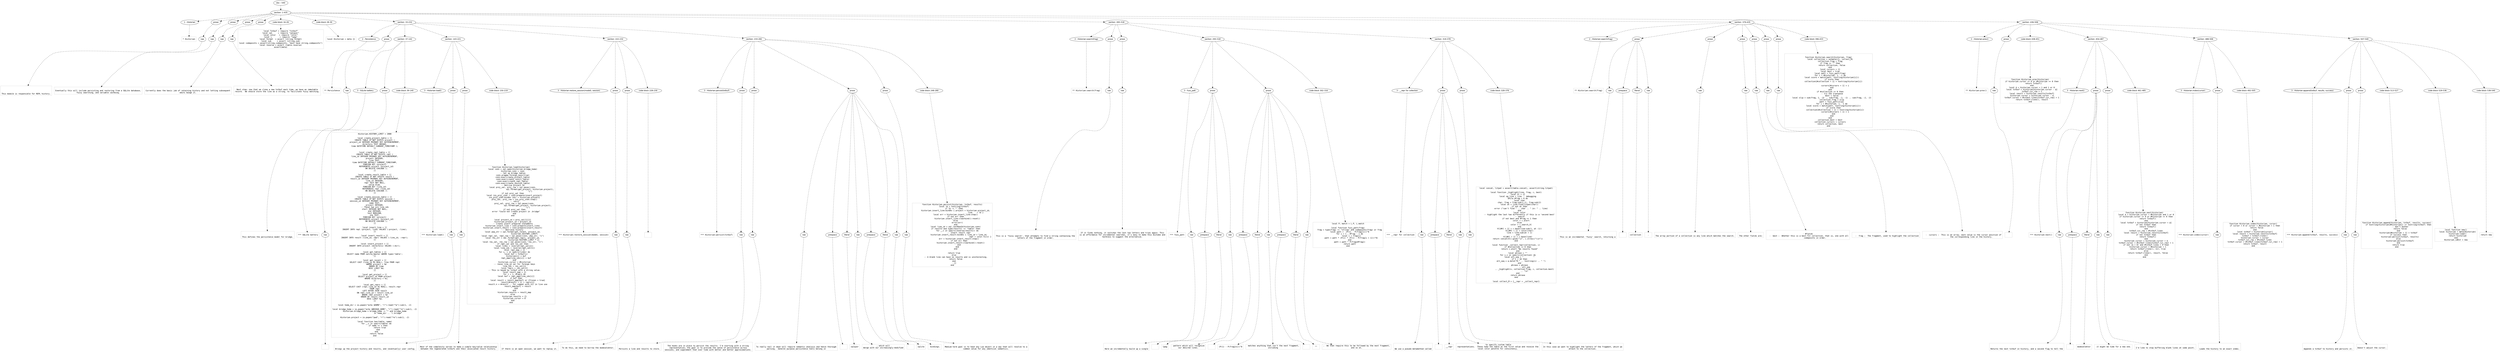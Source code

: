 digraph lpegNode {

node [fontname=Helvetica]
edge [style=dashed]

doc_0 [label="doc - 540"]


doc_0 -> { section_1}
{rank=same; section_1}

section_1 [label="section: 1-435"]


// END RANK doc_0

section_1 -> { header_2 prose_3 prose_4 prose_5 prose_6 codeblock_7 codeblock_8 section_9 section_10 section_11 section_12}
{rank=same; header_2 prose_3 prose_4 prose_5 prose_6 codeblock_7 codeblock_8 section_9 section_10 section_11 section_12}

header_2 [label="1 : Historian"]

prose_3 [label="prose"]

prose_4 [label="prose"]

prose_5 [label="prose"]

prose_6 [label="prose"]

codeblock_7 [label="code block 16-26"]

codeblock_8 [label="code block 28-30"]

section_9 [label="section: 33-232"]

section_10 [label="section: 283-318"]

section_11 [label="section: 379-435"]

section_12 [label="section: 436-506"]


// END RANK section_1

header_2 -> leaf_13
leaf_13  [color=Gray,shape=rectangle,fontname=Inconsolata,label="* Historian"]
// END RANK header_2

prose_3 -> { raw_14}
{rank=same; raw_14}

raw_14 [label="raw"]


// END RANK prose_3

raw_14 -> leaf_15
leaf_15  [color=Gray,shape=rectangle,fontname=Inconsolata,label="


This module is responsible for REPL history.
"]
// END RANK raw_14

prose_4 -> { raw_16}
{rank=same; raw_16}

raw_16 [label="raw"]


// END RANK prose_4

raw_16 -> leaf_17
leaf_17  [color=Gray,shape=rectangle,fontname=Inconsolata,label="
Eventually this will include persisting and restoring from a SQLite database,
fuzzy searching, and variable cacheing.
"]
// END RANK raw_16

prose_5 -> { raw_18}
{rank=same; raw_18}

raw_18 [label="raw"]


// END RANK prose_5

raw_18 -> leaf_19
leaf_19  [color=Gray,shape=rectangle,fontname=Inconsolata,label="
Currently does the basic job of retaining history and not letting subsequent
edits munge it.
"]
// END RANK raw_18

prose_6 -> { raw_20}
{rank=same; raw_20}

raw_20 [label="raw"]


// END RANK prose_6

raw_20 -> leaf_21
leaf_21  [color=Gray,shape=rectangle,fontname=Inconsolata,label="
Next step: now that we clone a new txtbuf each time, we have an immutable
record.  We should store the line as a string, to facilitate fuzzy matching.

"]
// END RANK raw_20

codeblock_7 -> leaf_22
leaf_22  [color=Gray,shape=rectangle,fontname=Inconsolata,label="local Txtbuf = require \"txtbuf\"
local sql     = require \"sqlayer\"
local color   = require \"color\"
local L       = require \"lpeg\"
local format  = assert (string.format)
local sub     = assert (string.sub)
local codepoints = assert(string.codepoints, \"must have string.codepoints\")
local reverse = assert (table.reverse)
assert(meta)"]
// END RANK codeblock_7

codeblock_8 -> leaf_23
leaf_23  [color=Gray,shape=rectangle,fontname=Inconsolata,label="local Historian = meta {}"]
// END RANK codeblock_8

section_9 -> { header_24 prose_25 section_26 section_27 section_28 section_29}
{rank=same; header_24 prose_25 section_26 section_27 section_28 section_29}

header_24 [label="2 : Persistence"]

prose_25 [label="prose"]

section_26 [label="section: 37-142"]

section_27 [label="section: 143-221"]

section_28 [label="section: 222-232"]

section_29 [label="section: 233-282"]


// END RANK section_9

header_24 -> leaf_30
leaf_30  [color=Gray,shape=rectangle,fontname=Inconsolata,label="** Persistence"]
// END RANK header_24

prose_25 -> { raw_31}
{rank=same; raw_31}

raw_31 [label="raw"]


// END RANK prose_25

raw_31 -> leaf_32
leaf_32  [color=Gray,shape=rectangle,fontname=Inconsolata,label="

This defines the persistence model for bridge.
"]
// END RANK raw_31

section_26 -> { header_33 prose_34 codeblock_35}
{rank=same; header_33 prose_34 codeblock_35}

header_33 [label="3 : SQLite battery"]

prose_34 [label="prose"]

codeblock_35 [label="code block 39-140"]


// END RANK section_26

header_33 -> leaf_36
leaf_36  [color=Gray,shape=rectangle,fontname=Inconsolata,label="*** SQLite battery"]
// END RANK header_33

prose_34 -> { raw_37}
{rank=same; raw_37}

raw_37 [label="raw"]


// END RANK prose_34

raw_37 -> leaf_38
leaf_38  [color=Gray,shape=rectangle,fontname=Inconsolata,label="
"]
// END RANK raw_37

codeblock_35 -> leaf_39
leaf_39  [color=Gray,shape=rectangle,fontname=Inconsolata,label="Historian.HISTORY_LIMIT = 2000

local create_project_table = [[
CREATE TABLE IF NOT EXISTS project (
project_id INTEGER PRIMARY KEY AUTOINCREMENT,
directory TEXT UNIQUE,
time DATETIME DEFAULT CURRENT_TIMESTAMP );
]]

local create_repl_table = [[
CREATE TABLE IF NOT EXISTS repl (
line_id INTEGER PRIMARY KEY AUTOINCREMENT,
project INTEGER,
line TEXT,
time DATETIME DEFAULT CURRENT_TIMESTAMP,
FOREIGN KEY (project)
   REFERENCES project (project_id)
   ON DELETE CASCADE );
]]

local create_result_table = [[
CREATE TABLE IF NOT EXISTS result (
result_id INTEGER PRIMARY KEY AUTOINCREMENT,
line_id INTEGER,
repr text NOT NULL,
value blob,
FOREIGN KEY (line_id)
   REFERENCES repl (line_id)
   ON DELETE CASCADE );
]]

local create_session_table = [[
CREATE TABLE IF NOT EXISTS session (
session_id INTEGER PRIMARY KEY AUTOINCREMENT,
name TEXT,
project INTEGER,
-- These two are line_ids
start INTEGER NOT NULL,
end INTEGER,
test BOOLEAN,
sha TEXT,
FOREIGN KEY (project)
   REFERENCES project (project_id)
   ON DELETE CASCADE );
]]

local insert_line = [[
INSERT INTO repl (project, line) VALUES (:project, :line);
]]

local insert_result = [[
INSERT INTO result (line_id, repr) VALUES (:line_id, :repr);
]]

local insert_project = [[
INSERT INTO project (directory) VALUES (:dir);
]]

local get_tables = [[
SELECT name FROM sqlite_master WHERE type='table';
]]

local get_recent = [[
SELECT CAST (line_id AS REAL), line FROM repl
   WHERE project = %d
   ORDER BY time
   DESC LIMIT %d;
]]

local get_project = [[
SELECT project_id FROM project
   WHERE directory = %s;
]]

local get_reprs = [[
SELECT CAST (repl.line_id AS REAL), result.repr
FROM repl
LEFT OUTER JOIN result
ON repl.line_id = result.line_id
WHERE repl.project = %d
ORDER BY result.result_id
DESC LIMIT %d;
]]

local home_dir = io.popen(\"echo $HOME\", \"r\"):read(\"*a\"):sub(1, -2)

local bridge_home = io.popen(\"echo $BRIDGE_HOME\", \"r\"):read(\"*a\"):sub(1, -2)
Historian.bridge_home = bridge_home ~= \"\" and bridge_home
                        or home_dir .. \"/.bridge\"

Historian.project = io.popen(\"pwd\", \"r\"):read(\"*a\"):sub(1, -2)

local function has(table, name)
   for _,v in ipairs(table) do
      if name == v then
         return true
      end
   end
   return false
end"]
// END RANK codeblock_35

section_27 -> { header_40 prose_41 prose_42 codeblock_43}
{rank=same; header_40 prose_41 prose_42 codeblock_43}

header_40 [label="3 : Historian:load()"]

prose_41 [label="prose"]

prose_42 [label="prose"]

codeblock_43 [label="code block 150-219"]


// END RANK section_27

header_40 -> leaf_44
leaf_44  [color=Gray,shape=rectangle,fontname=Inconsolata,label="*** Historian:load()"]
// END RANK header_40

prose_41 -> { raw_45}
{rank=same; raw_45}

raw_45 [label="raw"]


// END RANK prose_41

raw_45 -> leaf_46
leaf_46  [color=Gray,shape=rectangle,fontname=Inconsolata,label="

Brings up the project history and results, and (eventually) user config.
"]
// END RANK raw_45

prose_42 -> { raw_47}
{rank=same; raw_47}

raw_47 [label="raw"]


// END RANK prose_42

raw_47 -> leaf_48
leaf_48  [color=Gray,shape=rectangle,fontname=Inconsolata,label="
Most of the complexity serves to make a simple key/value relationship
between the regenerated txtbufs and their associated result history.
"]
// END RANK raw_47

codeblock_43 -> leaf_49
leaf_49  [color=Gray,shape=rectangle,fontname=Inconsolata,label="function Historian.load(historian)
   local conn = sql.open(historian.bridge_home)
   historian.conn = conn
   -- Set up bridge tables
   conn.pragma.foreign_keys(true)
   conn:exec(create_project_table)
   conn:exec(create_result_table)
   conn:exec(create_repl_table)
   conn:exec(create_session_table)
   -- Retrive project id
   local proj_val, proj_row = sql.pexec(conn,
                                  sql.format(get_project, historian.project),
                                  \"i\")
   if not proj_val then
      local ins_proj_stmt = conn:prepare(insert_project)
      ins_proj_stmt:bindkv {dir = historian.project}
      proj_val, proj_row = ins_proj_stmt:step()
      -- retry
      proj_val, proj_row = sql.pexec(conn,
                              sql.format(get_project, historian.project),
                              \"i\")
      if not proj_val then
         error \"Could not create project in .bridge\"
      end
   end

   local project_id = proj_val[1][1]
   historian.project_id = project_id
   -- Create insert prepared statements
   historian.insert_line = conn:prepare(insert_line)
   historian.insert_result = conn:prepare(insert_result)
   -- Retrieve history
   local pop_str = sql.format(get_recent, project_id,
                        historian.HISTORY_LIMIT)
   local repl_val, repl_row = sql.pexec(conn, pop_str, \"i\")
   local res_str = sql.format(get_reprs, project_id,
                       historian.HISTORY_LIMIT * 2)
   local res_val, res_row = sql.pexec(conn, res_str, \"i\")
   if repl_val and res_val then
      local lines = reverse(repl_val[2])
      local line_ids = reverse(repl_val[1])
      local repl_map = {}
      for i, v in ipairs(lines) do
         local buf = Txtbuf(v)
         historian[i] = buf
         repl_map[line_ids[i]] = buf
      end
      historian.cursor = #historian
      -- reuse line_id var for foreign keys
      line_ids = res_val[1]
      local reprs = res_val[2]
      -- This is keyed by txtbuf with a string value.
      local result_map = {}
      for i = 1, #reprs do
         local buf = repl_map[line_ids[i]]
         if buf then
            local result = result_map[buf] or {frozen = true}
            result[#result + 1] = reprs[i]
            result.n = #result -- for compat with nil in live use
            result_map[buf] = result
         end
      end
      historian.results = result_map
   else
      historian.results = {}
      historian.cursor = 0
   end
end"]
// END RANK codeblock_43

section_28 -> { header_50 prose_51 prose_52 codeblock_53}
{rank=same; header_50 prose_51 prose_52 codeblock_53}

header_50 [label="3 : Historian:restore_session(modeS, session)"]

prose_51 [label="prose"]

prose_52 [label="prose"]

codeblock_53 [label="code block 228-230"]


// END RANK section_28

header_50 -> leaf_54
leaf_54  [color=Gray,shape=rectangle,fontname=Inconsolata,label="*** Historian:restore_session(modeS, session)"]
// END RANK header_50

prose_51 -> { raw_55}
{rank=same; raw_55}

raw_55 [label="raw"]


// END RANK prose_51

raw_55 -> leaf_56
leaf_56  [color=Gray,shape=rectangle,fontname=Inconsolata,label="

If there is an open session, we want to replay it.
"]
// END RANK raw_55

prose_52 -> { raw_57}
{rank=same; raw_57}

raw_57 [label="raw"]


// END RANK prose_52

raw_57 -> leaf_58
leaf_58  [color=Gray,shape=rectangle,fontname=Inconsolata,label="
To do this, we need to borrow the modeselektor.
"]
// END RANK raw_57

codeblock_53 -> leaf_59
leaf_59  [color=Gray,shape=rectangle,fontname=Inconsolata,label=""]
// END RANK codeblock_53

section_29 -> { header_60 prose_61 prose_62 prose_63 prose_64 codeblock_65}
{rank=same; header_60 prose_61 prose_62 prose_63 prose_64 codeblock_65}

header_60 [label="3 : Historian:persist(txtbuf)"]

prose_61 [label="prose"]

prose_62 [label="prose"]

prose_63 [label="prose"]

prose_64 [label="prose"]

codeblock_65 [label="code block 248-280"]


// END RANK section_29

header_60 -> leaf_66
leaf_66  [color=Gray,shape=rectangle,fontname=Inconsolata,label="*** Historian:persist(txtbuf)"]
// END RANK header_60

prose_61 -> { raw_67}
{rank=same; raw_67}

raw_67 [label="raw"]


// END RANK prose_61

raw_67 -> leaf_68
leaf_68  [color=Gray,shape=rectangle,fontname=Inconsolata,label="

Persists a line and results to store.
"]
// END RANK raw_67

prose_62 -> { raw_69}
{rank=same; raw_69}

raw_69 [label="raw"]


// END RANK prose_62

raw_69 -> leaf_70
leaf_70  [color=Gray,shape=rectangle,fontname=Inconsolata,label="
The hooks are in place to persist the results. I'm starting with a string
representation; the goal is to provide the sense of persistence across
sessions, and supplement that over time with better and better approximations.
"]
// END RANK raw_69

prose_63 -> { raw_71 prespace_72 literal_73 raw_74 prespace_75 literal_76 raw_77}
{rank=same; raw_71 prespace_72 literal_73 raw_74 prespace_75 literal_76 raw_77}

raw_71 [label="raw"]

prespace_72 [label="prespace"]

literal_73 [label="literal"]

raw_74 [label="raw"]

prespace_75 [label="prespace"]

literal_76 [label="literal"]

raw_77 [label="raw"]


// END RANK prose_63

raw_71 -> leaf_78
leaf_78  [color=Gray,shape=rectangle,fontname=Inconsolata,label="
To really nail it down will require semantic analysis and hence thorough
parsing.  General-purpose persistence tools belong in"]
// END RANK raw_71

prespace_72 -> leaf_79
leaf_79  [color=Gray,shape=rectangle,fontname=Inconsolata,label=" "]
// END RANK prespace_72

literal_73 -> leaf_80
leaf_80  [color=Gray,shape=rectangle,fontname=Inconsolata,label="sqlayer"]
// END RANK literal_73

raw_74 -> leaf_81
leaf_81  [color=Gray,shape=rectangle,fontname=Inconsolata,label=", which will
merge with our increasingly-modified"]
// END RANK raw_74

prespace_75 -> leaf_82
leaf_82  [color=Gray,shape=rectangle,fontname=Inconsolata,label=" "]
// END RANK prespace_75

literal_76 -> leaf_83
leaf_83  [color=Gray,shape=rectangle,fontname=Inconsolata,label="sqlite"]
// END RANK literal_76

raw_77 -> leaf_84
leaf_84  [color=Gray,shape=rectangle,fontname=Inconsolata,label=" bindings.
"]
// END RANK raw_77

prose_64 -> { raw_85}
{rank=same; raw_85}

raw_85 [label="raw"]


// END RANK prose_64

raw_85 -> leaf_86
leaf_86  [color=Gray,shape=rectangle,fontname=Inconsolata,label="
Medium-term goal is to hash any Lua object in a way that will resolve to a
common value for any identical semantics.
"]
// END RANK raw_85

codeblock_65 -> leaf_87
leaf_87  [color=Gray,shape=rectangle,fontname=Inconsolata,label="function Historian.persist(historian, txtbuf, results)
   local lb = tostring(txtbuf)
   if lb ~= \"\" then
      historian.insert_line:bindkv { project = historian.project_id,
                                          line    = lb }
      local err = historian.insert_line:step()
      if not err then
         historian.insert_line:clearbind():reset()
      else
         error(err)
      end
      local line_id = sql.lastRowId(historian.conn)
      if results and type(results) == \"table\" then
         for _,v in ipairs(reverse(results)) do
            -- insert result repr
            historian.insert_result:bindkv { line_id = line_id,
                                                  repr = color.ts(v) }
            err = historian.insert_result:step()
            if not err then
               historian.insert_result:clearbind():reset()
            end
         end
      end

   return true
   else
      -- A blank line can have no results and is uninteresting.
      return false
   end
   --]]
end"]
// END RANK codeblock_65

section_10 -> { header_88 prose_89 prose_90 section_91 section_92}
{rank=same; header_88 prose_89 prose_90 section_91 section_92}

header_88 [label="2 : Historian:search(frag)"]

prose_89 [label="prose"]

prose_90 [label="prose"]

section_91 [label="section: 293-318"]

section_92 [label="section: 319-378"]


// END RANK section_10

header_88 -> leaf_93
leaf_93  [color=Gray,shape=rectangle,fontname=Inconsolata,label="** Historian:search(frag)"]
// END RANK header_88

prose_89 -> { raw_94}
{rank=same; raw_94}

raw_94 [label="raw"]


// END RANK prose_89

raw_94 -> leaf_95
leaf_95  [color=Gray,shape=rectangle,fontname=Inconsolata,label="

This is a 'fuzzy search', that attempts to find a string containing the
letters of the fragment in order.
"]
// END RANK raw_94

prose_90 -> { raw_96}
{rank=same; raw_96}

raw_96 [label="raw"]


// END RANK prose_90

raw_96 -> leaf_97
leaf_97  [color=Gray,shape=rectangle,fontname=Inconsolata,label="
If it finds nothing, it switches the last two letters and tries again. This
is an affordance for incremental searches, it's easy to make this mistake and
harmless to suggest the alternative.

"]
// END RANK raw_96

section_91 -> { header_98 prose_99 prose_100 codeblock_101}
{rank=same; header_98 prose_99 prose_100 codeblock_101}

header_98 [label="3 : fuss_patt"]

prose_99 [label="prose"]

prose_100 [label="prose"]

codeblock_101 [label="code block 302-316"]


// END RANK section_91

header_98 -> leaf_102
leaf_102  [color=Gray,shape=rectangle,fontname=Inconsolata,label="*** fuss_patt"]
// END RANK header_98

prose_99 -> { raw_103 prespace_104 literal_105 raw_106}
{rank=same; raw_103 prespace_104 literal_105 raw_106}

raw_103 [label="raw"]

prespace_104 [label="prespace"]

literal_105 [label="literal"]

raw_106 [label="raw"]


// END RANK prose_99

raw_103 -> leaf_107
leaf_107  [color=Gray,shape=rectangle,fontname=Inconsolata,label="

Here we incrementally build up a single"]
// END RANK raw_103

prespace_104 -> leaf_108
leaf_108  [color=Gray,shape=rectangle,fontname=Inconsolata,label=" "]
// END RANK prespace_104

literal_105 -> leaf_109
leaf_109  [color=Gray,shape=rectangle,fontname=Inconsolata,label="lpeg"]
// END RANK literal_105

raw_106 -> leaf_110
leaf_110  [color=Gray,shape=rectangle,fontname=Inconsolata,label=" pattern which will recognize
our desired lines.
"]
// END RANK raw_106

prose_100 -> { prespace_111 literal_112 raw_113 prespace_114 literal_115 raw_116}
{rank=same; prespace_111 literal_112 raw_113 prespace_114 literal_115 raw_116}

prespace_111 [label="prespace"]

literal_112 [label="literal"]

raw_113 [label="raw"]

prespace_114 [label="prespace"]

literal_115 [label="literal"]

raw_116 [label="raw"]


// END RANK prose_100

prespace_111 -> leaf_117
leaf_117  [color=Gray,shape=rectangle,fontname=Inconsolata,label=""]
// END RANK prespace_111

literal_112 -> leaf_118
leaf_118  [color=Gray,shape=rectangle,fontname=Inconsolata,label="(P(1) - P(frag[n]))^0"]
// END RANK literal_112

raw_113 -> leaf_119
leaf_119  [color=Gray,shape=rectangle,fontname=Inconsolata,label=" matches anything that isn't the next fragment,
including"]
// END RANK raw_113

prespace_114 -> leaf_120
leaf_120  [color=Gray,shape=rectangle,fontname=Inconsolata,label=" "]
// END RANK prespace_114

literal_115 -> leaf_121
leaf_121  [color=Gray,shape=rectangle,fontname=Inconsolata,label="\"\""]
// END RANK literal_115

raw_116 -> leaf_122
leaf_122  [color=Gray,shape=rectangle,fontname=Inconsolata,label=".  We then require this to be followed by the next fragment,
and so on.
"]
// END RANK raw_116

codeblock_101 -> leaf_123
leaf_123  [color=Gray,shape=rectangle,fontname=Inconsolata,label="local P, match = L.P, L.match

local function fuzz_patt(frag)
   frag = type(frag) == \"string\" and codepoints(frag) or frag
   local patt =  (P(1) - P(frag[1]))^0
   for i = 1 , #frag - 1 do
      local v = frag[i]
      patt = patt * (P(v) * (P(1) - P(frag[i + 1]))^0)
   end
   patt = patt * P(frag[#frag])
   return patt
end
"]
// END RANK codeblock_101

section_92 -> { header_124 prose_125 prose_126 codeblock_127}
{rank=same; header_124 prose_125 prose_126 codeblock_127}

header_124 [label="3 : __repr for collection"]

prose_125 [label="prose"]

prose_126 [label="prose"]

codeblock_127 [label="code block 328-376"]


// END RANK section_92

header_124 -> leaf_128
leaf_128  [color=Gray,shape=rectangle,fontname=Inconsolata,label="*** __repr for collection"]
// END RANK header_124

prose_125 -> { raw_129 prespace_130 literal_131 raw_132}
{rank=same; raw_129 prespace_130 literal_131 raw_132}

raw_129 [label="raw"]

prespace_130 [label="prespace"]

literal_131 [label="literal"]

raw_132 [label="raw"]


// END RANK prose_125

raw_129 -> leaf_133
leaf_133  [color=Gray,shape=rectangle,fontname=Inconsolata,label="

We use a pseudo-metamethod called"]
// END RANK raw_129

prespace_130 -> leaf_134
leaf_134  [color=Gray,shape=rectangle,fontname=Inconsolata,label=" "]
// END RANK prespace_130

literal_131 -> leaf_135
leaf_135  [color=Gray,shape=rectangle,fontname=Inconsolata,label="__repr"]
// END RANK literal_131

raw_132 -> leaf_136
leaf_136  [color=Gray,shape=rectangle,fontname=Inconsolata,label=" to specify custom table
representations.  These take the table as the first value and receive the
local color palette for consistency.
"]
// END RANK raw_132

prose_126 -> { raw_137}
{rank=same; raw_137}

raw_137 [label="raw"]


// END RANK prose_126

raw_137 -> leaf_138
leaf_138  [color=Gray,shape=rectangle,fontname=Inconsolata,label="
In this case we want to highlight the letters of the fragment, which we
attach to the collection.
"]
// END RANK raw_137

codeblock_127 -> leaf_139
leaf_139  [color=Gray,shape=rectangle,fontname=Inconsolata,label="local concat, litpat = assert(table.concat), assert(string.litpat)

local function _highlight(line, frag, c, best)
   local hl = {}
   local og_line = line -- debugging
   while #frag > 0 do
      local char
      char, frag = frag:sub(1,1), frag:sub(2)
      local at = line:find(litpat(char))
      if not at then
         error (\"can't find \" .. char .. \" in: \" .. line)
      end
      local color
      -- highlight the last two differently if this is a 'second best'
      -- search
      if not best and #frag <= 1 then
         color = c.alert
      else
         color = c.search_hl
      end
      hl[#hl + 1] = c.base(line:sub(1, at -1))
      hl[#hl + 1] = color(char)
      line = line:sub(at + 1)
   end
   hl[#hl + 1] = c.base(line)
   return concat(hl):gsub(\"\\n\", c.stresc(\"\\\\n\"))
end

local function _collect_repr(collection, c)
   if #collection == 0 then
      return c.alert \"No results found\"
   end
   local phrase = \"\"
   for i,v in ipairs(collection) do
      local alt_seq = \"         \"
      if i < 10 then
         alt_seq = a.bold(\"M-\" .. tostring(i) .. \" \")
      end
      phrase = phrase
               .. alt_seq
               .. _highlight(v, collection.frag, c, collection.best)
               .. \"\\n\"
   end
   return phrase
end

local collect_M = {__repr = _collect_repr}"]
// END RANK codeblock_127

section_11 -> { header_140 prose_141 prose_142 prose_143 prose_144 prose_145 prose_146 codeblock_147}
{rank=same; header_140 prose_141 prose_142 prose_143 prose_144 prose_145 prose_146 codeblock_147}

header_140 [label="2 : Historian:search(frag)"]

prose_141 [label="prose"]

prose_142 [label="prose"]

prose_143 [label="prose"]

prose_144 [label="prose"]

prose_145 [label="prose"]

prose_146 [label="prose"]

codeblock_147 [label="code block 396-433"]


// END RANK section_11

header_140 -> leaf_148
leaf_148  [color=Gray,shape=rectangle,fontname=Inconsolata,label="** Historian:search(frag)"]
// END RANK header_140

prose_141 -> { raw_149 prespace_150 literal_151 raw_152}
{rank=same; raw_149 prespace_150 literal_151 raw_152}

raw_149 [label="raw"]

prespace_150 [label="prespace"]

literal_151 [label="literal"]

raw_152 [label="raw"]


// END RANK prose_141

raw_149 -> leaf_153
leaf_153  [color=Gray,shape=rectangle,fontname=Inconsolata,label="

This is an incremental 'fuzzy' search, returning a"]
// END RANK raw_149

prespace_150 -> leaf_154
leaf_154  [color=Gray,shape=rectangle,fontname=Inconsolata,label=" "]
// END RANK prespace_150

literal_151 -> leaf_155
leaf_155  [color=Gray,shape=rectangle,fontname=Inconsolata,label="collection"]
// END RANK literal_151

raw_152 -> leaf_156
leaf_156  [color=Gray,shape=rectangle,fontname=Inconsolata,label=".
"]
// END RANK raw_152

prose_142 -> { raw_157}
{rank=same; raw_157}

raw_157 [label="raw"]


// END RANK prose_142

raw_157 -> leaf_158
leaf_158  [color=Gray,shape=rectangle,fontname=Inconsolata,label="
The array portion of a collection is any line which matches the search.
"]
// END RANK raw_157

prose_143 -> { raw_159}
{rank=same; raw_159}

raw_159 [label="raw"]


// END RANK prose_143

raw_159 -> leaf_160
leaf_160  [color=Gray,shape=rectangle,fontname=Inconsolata,label="
The other fields are:
"]
// END RANK raw_159

prose_144 -> { raw_161}
{rank=same; raw_161}

raw_161 [label="raw"]


// END RANK prose_144

raw_161 -> leaf_162
leaf_162  [color=Gray,shape=rectangle,fontname=Inconsolata,label="
- #fields
  -  best :  Whether this is a best-fit collection, that is, one with all
             codepoints in order.
"]
// END RANK raw_161

prose_145 -> { raw_163}
{rank=same; raw_163}

raw_163 [label="raw"]


// END RANK prose_145

raw_163 -> leaf_164
leaf_164  [color=Gray,shape=rectangle,fontname=Inconsolata,label="
  -  frag :  The fragment, used to highlight the collection
"]
// END RANK raw_163

prose_146 -> { raw_165}
{rank=same; raw_165}

raw_165 [label="raw"]


// END RANK prose_146

raw_165 -> leaf_166
leaf_166  [color=Gray,shape=rectangle,fontname=Inconsolata,label="
  -  cursors :  This is an array, each value is the cursor position of
                the corresponding line in the history.
"]
// END RANK raw_165

codeblock_147 -> leaf_167
leaf_167  [color=Gray,shape=rectangle,fontname=Inconsolata,label="
function Historian.search(historian, frag)
   local collection = setmeta({}, collect_M)
   collection.frag = frag
   if frag == \"\" then
      return collection, false
   end
   local cursors = {}
   local best = true
   local patt = fuzz_patt(frag)
   for i = #historian, 1, -1 do
      local score = match(patt, tostring(historian[i]))
      if score then
         collection[#collection + 1] = tostring(historian[i])

            cursors[#cursors + 1] = i
      end
   end
   if #collection == 0 then
      -- try the transpose
      best = false
      local slip = sub(frag, 1, -3) .. sub(frag, -1, -1) .. sub(frag, -2, -2)
      collection.frag = slip
      patt = fuzz_patt(slip)
      for i = #historian, 1, -1 do
         local score = match(patt, tostring(historian[i]))
         if score then
            collection[#collection + 1] = tostring(historian[i])
            cursors[#cursors + 1] = i
         end
      end
   end
   collection.best = best
   collection.cursors = cursors
   return collection, best
end"]
// END RANK codeblock_147

section_12 -> { header_168 prose_169 codeblock_170 section_171 section_172 section_173}
{rank=same; header_168 prose_169 codeblock_170 section_171 section_172 section_173}

header_168 [label="2 : Historian:prev()"]

prose_169 [label="prose"]

codeblock_170 [label="code block 438-451"]

section_171 [label="section: 454-487"]

section_172 [label="section: 488-506"]

section_173 [label="section: 507-540"]


// END RANK section_12

header_168 -> leaf_174
leaf_174  [color=Gray,shape=rectangle,fontname=Inconsolata,label="** Historian:prev()"]
// END RANK header_168

prose_169 -> { raw_175}
{rank=same; raw_175}

raw_175 [label="raw"]


// END RANK prose_169

raw_175 -> leaf_176
leaf_176  [color=Gray,shape=rectangle,fontname=Inconsolata,label="
"]
// END RANK raw_175

codeblock_170 -> leaf_177
leaf_177  [color=Gray,shape=rectangle,fontname=Inconsolata,label="function Historian.prev(historian)
   if historian.cursor == 0 or #historian == 0 then
      return Txtbuf()
   end
   local Δ = historian.cursor > 1 and 1 or 0
   local txtbuf = historian[historian.cursor - Δ]
   txtbuf.cur_row = 1
   local result = historian.results[txtbuf]
   historian.cursor = historian.cursor - Δ
   txtbuf.cursor = #txtbuf.lines[txtbuf.cur_row] + 1
   return txtbuf:clone(), result
end"]
// END RANK codeblock_170

section_171 -> { header_178 prose_179 prose_180 codeblock_181}
{rank=same; header_178 prose_179 prose_180 codeblock_181}

header_178 [label="3 : Historian:next()"]

prose_179 [label="prose"]

prose_180 [label="prose"]

codeblock_181 [label="code block 461-485"]


// END RANK section_171

header_178 -> leaf_182
leaf_182  [color=Gray,shape=rectangle,fontname=Inconsolata,label="*** Historian:next()"]
// END RANK header_178

prose_179 -> { raw_183 prespace_184 literal_185 raw_186}
{rank=same; raw_183 prespace_184 literal_185 raw_186}

raw_183 [label="raw"]

prespace_184 [label="prespace"]

literal_185 [label="literal"]

raw_186 [label="raw"]


// END RANK prose_179

raw_183 -> leaf_187
leaf_187  [color=Gray,shape=rectangle,fontname=Inconsolata,label="

Returns the next txtbuf in history, and a second flag to tell the"]
// END RANK raw_183

prespace_184 -> leaf_188
leaf_188  [color=Gray,shape=rectangle,fontname=Inconsolata,label=""]
// END RANK prespace_184

literal_185 -> leaf_189
leaf_189  [color=Gray,shape=rectangle,fontname=Inconsolata,label="modeselektor"]
// END RANK literal_185

raw_186 -> leaf_190
leaf_190  [color=Gray,shape=rectangle,fontname=Inconsolata,label=" it might be time for a new one.
"]
// END RANK raw_186

prose_180 -> { raw_191}
{rank=same; raw_191}

raw_191 [label="raw"]


// END RANK prose_180

raw_191 -> leaf_192
leaf_192  [color=Gray,shape=rectangle,fontname=Inconsolata,label="
I'd like to stop buffering blank lines at some point.
"]
// END RANK raw_191

codeblock_181 -> leaf_193
leaf_193  [color=Gray,shape=rectangle,fontname=Inconsolata,label="function Historian.next(historian)
   local Δ = historian.cursor < #historian and 1 or 0
   if historian.cursor == 0 or #historian == 0 then
      return Txtbuf()
   end
   local txtbuf = historian[historian.cursor + Δ]
   if not txtbuf then
      return Txtbuf()
   end
   txtbuf.cur_row = #txtbuf.lines
   local result = historian.results[txtbuf]
   if not txtbuf then
      return Txtbuf()
   end
   historian.cursor = historian.cursor + Δ
   txtbuf.cursor = #txtbuf.lines[txtbuf.cur_row] + 1
   if not (Δ > 0) and #txtbuf.lines > 0 then
      historian.cursor = #historian + 1
      return txtbuf:clone(), nil, true
   else
      return txtbuf:clone(), result, false
   end
end"]
// END RANK codeblock_181

section_172 -> { header_194 prose_195 codeblock_196}
{rank=same; header_194 prose_195 codeblock_196}

header_194 [label="3 : Historian:index(cursor)"]

prose_195 [label="prose"]

codeblock_196 [label="code block 492-505"]


// END RANK section_172

header_194 -> leaf_197
leaf_197  [color=Gray,shape=rectangle,fontname=Inconsolata,label="*** Historian:index(cursor)"]
// END RANK header_194

prose_195 -> { raw_198}
{rank=same; raw_198}

raw_198 [label="raw"]


// END RANK prose_195

raw_198 -> leaf_199
leaf_199  [color=Gray,shape=rectangle,fontname=Inconsolata,label="

Loads the history to an exact index.
"]
// END RANK raw_198

codeblock_196 -> leaf_200
leaf_200  [color=Gray,shape=rectangle,fontname=Inconsolata,label="function Historian.index(historian, cursor)
   if cursor < 0 or cursor > #historian + 1 then
      return false
   end
   local txtbuf = historian[cursor]
   local result = historian.results[txtbuf]
   txtbuf = txtbuf:clone()
   historian.cursor = cursor
   txtbuf.cur_row = #txtbuf.lines
   txtbuf.cursor = #txtbuf.lines[txtbuf.cur_row] + 1
   return txtbuf, result
end"]
// END RANK codeblock_196

section_173 -> { header_201 prose_202 prose_203 codeblock_204 codeblock_205 codeblock_206}
{rank=same; header_201 prose_202 prose_203 codeblock_204 codeblock_205 codeblock_206}

header_201 [label="3 : Historian:append(txtbuf, results, success)"]

prose_202 [label="prose"]

prose_203 [label="prose"]

codeblock_204 [label="code block 513-527"]

codeblock_205 [label="code block 529-536"]

codeblock_206 [label="code block 538-540"]


// END RANK section_173

header_201 -> leaf_207
leaf_207  [color=Gray,shape=rectangle,fontname=Inconsolata,label="*** Historian:append(txtbuf, results, success)"]
// END RANK header_201

prose_202 -> { raw_208}
{rank=same; raw_208}

raw_208 [label="raw"]


// END RANK prose_202

raw_208 -> leaf_209
leaf_209  [color=Gray,shape=rectangle,fontname=Inconsolata,label="

Appends a txtbuf to history and persists it.
"]
// END RANK raw_208

prose_203 -> { raw_210}
{rank=same; raw_210}

raw_210 [label="raw"]


// END RANK prose_203

raw_210 -> leaf_211
leaf_211  [color=Gray,shape=rectangle,fontname=Inconsolata,label="
Doesn't adjust the cursor.
"]
// END RANK raw_210

codeblock_204 -> leaf_212
leaf_212  [color=Gray,shape=rectangle,fontname=Inconsolata,label="function Historian.append(historian, txtbuf, results, success)
   if tostring(historian[#historian]) == tostring(txtbuf) then
      -- don't bother
      return false
   end
   historian[#historian + 1] = txtbuf
   if success then
      historian:persist(txtbuf, results)
   else
      historian:persist(txtbuf)
   end
   return true
end"]
// END RANK codeblock_204

codeblock_205 -> leaf_213
leaf_213  [color=Gray,shape=rectangle,fontname=Inconsolata,label="local function new()
   local historian = meta(Historian)
   historian:load()
   return historian
end
Historian.idEst = new"]
// END RANK codeblock_205

codeblock_206 -> leaf_214
leaf_214  [color=Gray,shape=rectangle,fontname=Inconsolata,label="return new"]
// END RANK codeblock_206


}
